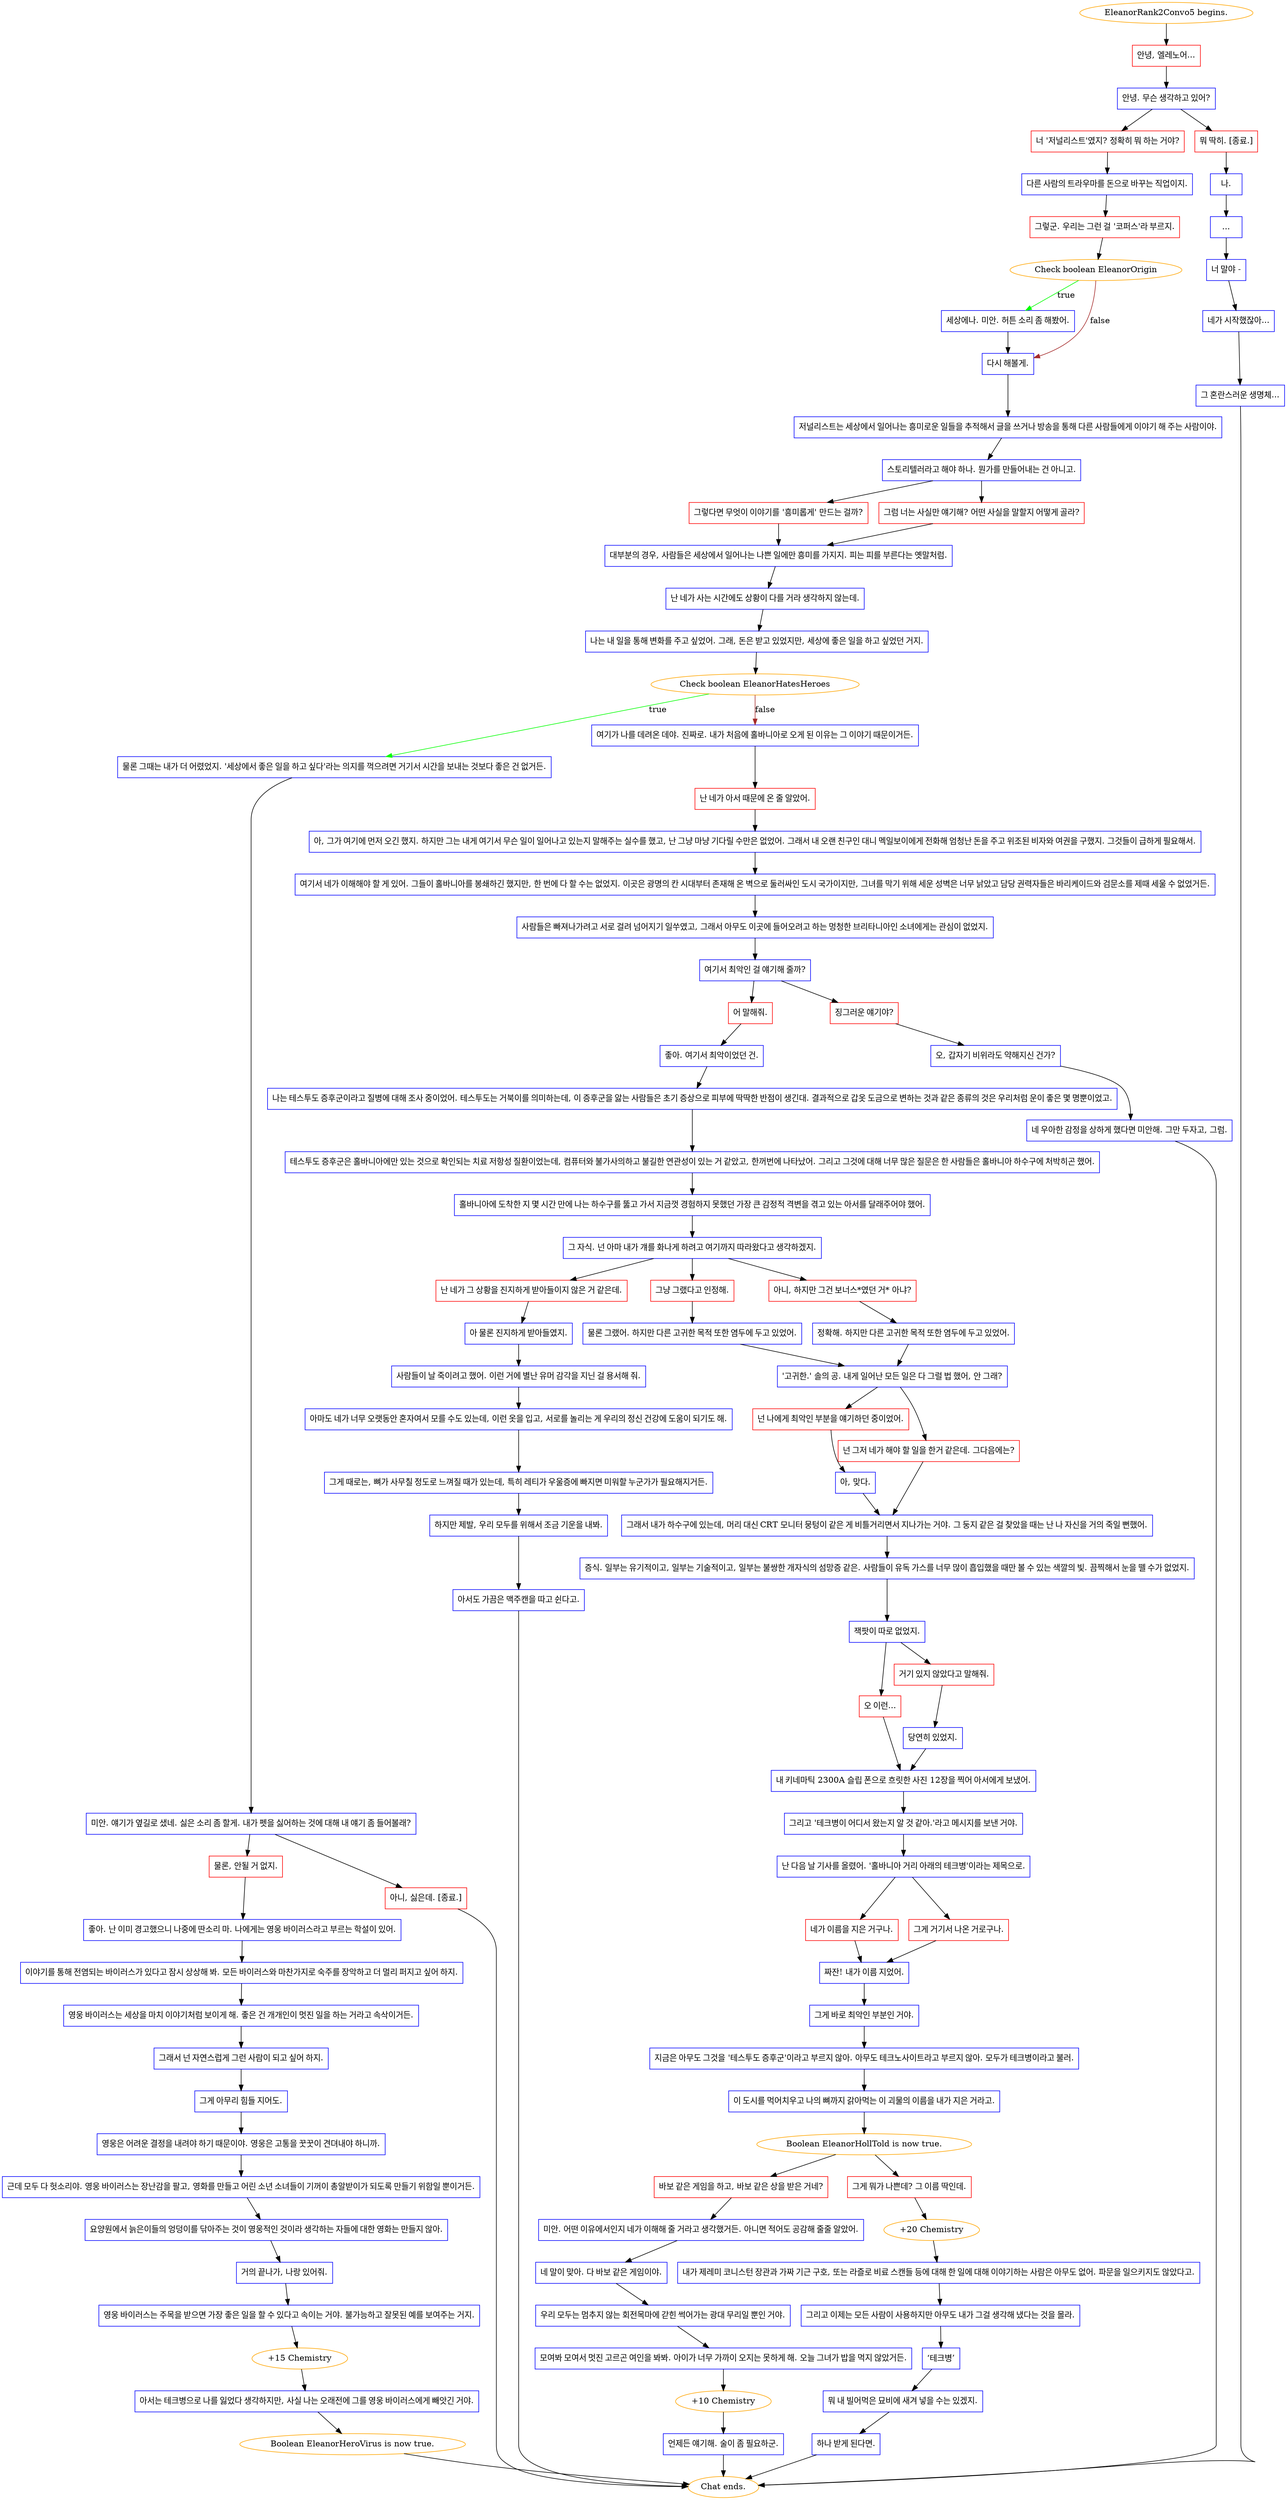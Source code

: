 digraph {
	"EleanorRank2Convo5 begins." [color=orange];
		"EleanorRank2Convo5 begins." -> j693205084;
	j693205084 [label="안녕, 엘레노어...",shape=box,color=red];
		j693205084 -> j902193385;
	j902193385 [label="안녕. 무슨 생각하고 있어?",shape=box,color=blue];
		j902193385 -> j1216236293;
		j902193385 -> j4202866194;
	j1216236293 [label="너 '저널리스트'였지? 정확히 뭐 하는 거야?",shape=box,color=red];
		j1216236293 -> j3159787469;
	j4202866194 [label="뭐 딱히. [종료.]",shape=box,color=red];
		j4202866194 -> j2968389542;
	j3159787469 [label="다른 사람의 트라우마를 돈으로 바꾸는 직업이지.",shape=box,color=blue];
		j3159787469 -> j303001298;
	j2968389542 [label="나.",shape=box,color=blue];
		j2968389542 -> j977050556;
	j303001298 [label="그렇군. 우리는 그런 걸 '코퍼스'라 부르지.",shape=box,color=red];
		j303001298 -> j2127172605;
	j977050556 [label="...",shape=box,color=blue];
		j977050556 -> j1219860319;
	j2127172605 [label="Check boolean EleanorOrigin",color=orange];
		j2127172605 -> j3205696525 [label=true,color=green];
		j2127172605 -> j3673410692 [label=false,color=brown];
	j1219860319 [label="너 말야 -",shape=box,color=blue];
		j1219860319 -> j1554715074;
	j3205696525 [label="세상에나. 미안. 허튼 소리 좀 해봤어.",shape=box,color=blue];
		j3205696525 -> j3673410692;
	j3673410692 [label="다시 해볼게.",shape=box,color=blue];
		j3673410692 -> j1911009818;
	j1554715074 [label="네가 시작했잖아...",shape=box,color=blue];
		j1554715074 -> j2821090913;
	j1911009818 [label="저널리스트는 세상에서 일어나는 흥미로운 일들을 추적해서 글을 쓰거나 방송을 통해 다른 사람들에게 이야기 해 주는 사람이야.",shape=box,color=blue];
		j1911009818 -> j427989323;
	j2821090913 [label="그 혼란스러운 생명체...",shape=box,color=blue];
		j2821090913 -> "Chat ends.";
	j427989323 [label="스토리텔러라고 해야 하나. 뭔가를 만들어내는 건 아니고.",shape=box,color=blue];
		j427989323 -> j3219621977;
		j427989323 -> j240132746;
	"Chat ends." [color=orange];
	j3219621977 [label="그렇다면 무엇이 이야기를 '흥미롭게' 만드는 걸까?",shape=box,color=red];
		j3219621977 -> j1392049924;
	j240132746 [label="그럼 너는 사실만 얘기해? 어떤 사실을 말할지 어떻게 골라?",shape=box,color=red];
		j240132746 -> j1392049924;
	j1392049924 [label="대부분의 경우, 사람들은 세상에서 일어나는 나쁜 일에만 흥미를 가지지. 피는 피를 부른다는 옛말처럼.",shape=box,color=blue];
		j1392049924 -> j2531175109;
	j2531175109 [label="난 네가 사는 시간에도 상황이 다를 거라 생각하지 않는데.",shape=box,color=blue];
		j2531175109 -> j4132479504;
	j4132479504 [label="나는 내 일을 통해 변화를 주고 싶었어. 그래, 돈은 받고 있었지만, 세상에 좋은 일을 하고 싶었던 거지.",shape=box,color=blue];
		j4132479504 -> j2916376111;
	j2916376111 [label="Check boolean EleanorHatesHeroes",color=orange];
		j2916376111 -> j2978115546 [label=true,color=green];
		j2916376111 -> j3997188568 [label=false,color=brown];
	j2978115546 [label="물론 그때는 내가 더 어렸었지. '세상에서 좋은 일을 하고 싶다'라는 의지를 꺽으려면 거기서 시간을 보내는 것보다 좋은 건 없거든.",shape=box,color=blue];
		j2978115546 -> j1563720112;
	j3997188568 [label="여기가 나를 데려온 데야. 진짜로. 내가 처음에 홀바니아로 오게 된 이유는 그 이야기 때문이거든.",shape=box,color=blue];
		j3997188568 -> j1661145636;
	j1563720112 [label="미안. 얘기가 옆길로 샜네. 싫은 소리 좀 할게. 내가 펫을 싫어하는 것에 대해 내 얘기 좀 들어볼래?",shape=box,color=blue];
		j1563720112 -> j2127297069;
		j1563720112 -> j2440081269;
	j1661145636 [label="난 네가 아서 때문에 온 줄 알았어.",shape=box,color=red];
		j1661145636 -> j302633401;
	j2127297069 [label="물론, 안될 거 없지.",shape=box,color=red];
		j2127297069 -> j4235727579;
	j2440081269 [label="아니, 싫은데. [종료.]",shape=box,color=red];
		j2440081269 -> "Chat ends.";
	j302633401 [label="아, 그가 여기에 먼저 오긴 했지. 하지만 그는 내게 여기서 무슨 일이 일어나고 있는지 말해주는 실수를 했고, 난 그냥 마냥 기다릴 수만은 없었어. 그래서 내 오랜 친구인 대니 멕일보이에게 전화해 엄청난 돈을 주고 위조된 비자와 여권을 구했지. 그것들이 급하게 필요해서.",shape=box,color=blue];
		j302633401 -> j3512717832;
	j4235727579 [label="좋아. 난 이미 경고했으니 나중에 딴소리 마. 나에게는 영웅 바이러스라고 부르는 학설이 있어.",shape=box,color=blue];
		j4235727579 -> j1211978262;
	j3512717832 [label="여기서 네가 이해해야 할 게 있어. 그들이 홀바니아를 봉쇄하긴 했지만, 한 번에 다 할 수는 없었지. 이곳은 광명의 칸 시대부터 존재해 온 벽으로 둘러싸인 도시 국가이지만, 그녀를 막기 위해 세운 성벽은 너무 낡았고 담당 권력자들은 바리케이드와 검문소를 제때 세울 수 없었거든.",shape=box,color=blue];
		j3512717832 -> j1115216386;
	j1211978262 [label="이야기를 통해 전염되는 바이러스가 있다고 잠시 상상해 봐. 모든 바이러스와 마찬가지로 숙주를 장악하고 더 멀리 퍼지고 싶어 하지.",shape=box,color=blue];
		j1211978262 -> j590217812;
	j1115216386 [label="사람들은 빠져나가려고 서로 걸려 넘어지기 일쑤였고, 그래서 아무도 이곳에 들어오려고 하는 멍청한 브리타니아인 소녀에게는 관심이 없었지.",shape=box,color=blue];
		j1115216386 -> j593389370;
	j590217812 [label="영웅 바이러스는 세상을 마치 이야기처럼 보이게 해. 좋은 건 개개인이 멋진 일을 하는 거라고 속삭이거든.",shape=box,color=blue];
		j590217812 -> j1972331946;
	j593389370 [label="여기서 최악인 걸 얘기해 줄까?",shape=box,color=blue];
		j593389370 -> j4043791911;
		j593389370 -> j3668949055;
	j1972331946 [label="그래서 넌 자연스럽게 그런 사람이 되고 싶어 하지.",shape=box,color=blue];
		j1972331946 -> j1343069998;
	j4043791911 [label="어 말해줘.",shape=box,color=red];
		j4043791911 -> j1673139429;
	j3668949055 [label="징그러운 얘기야?",shape=box,color=red];
		j3668949055 -> j1750786334;
	j1343069998 [label="그게 아무리 힘들 지어도.",shape=box,color=blue];
		j1343069998 -> j1899695403;
	j1673139429 [label="좋아. 여기서 최악이었던 건.",shape=box,color=blue];
		j1673139429 -> j119442026;
	j1750786334 [label="오, 갑자기 비위라도 약해지신 건가?",shape=box,color=blue];
		j1750786334 -> j402257293;
	j1899695403 [label="영웅은 어려운 결정을 내려야 하기 때문이야. 영웅은 고통을 꿋꿋이 견뎌내야 하니까.",shape=box,color=blue];
		j1899695403 -> j3186761425;
	j119442026 [label="나는 테스투도 증후군이라고 질병에 대해 조사 중이었어. 테스투도는 거북이를 의미하는데, 이 증후군을 앓는 사람들은 초기 증상으로 피부에 딱딱한 반점이 생긴대. 결과적으로 갑옷 도금으로 변하는 것과 같은 종류의 것은 우리처럼 운이 좋은 몇 명뿐이었고.",shape=box,color=blue];
		j119442026 -> j2542950310;
	j402257293 [label="네 우아한 감정을 상하게 했다면 미안해. 그만 두자고, 그럼.",shape=box,color=blue];
		j402257293 -> "Chat ends.";
	j3186761425 [label="근데 모두 다 헛소리야. 영웅 바이러스는 장난감을 팔고, 영화를 만들고 어린 소년 소녀들이 기꺼이 총알받이가 되도록 만들기 위함일 뿐이거든.",shape=box,color=blue];
		j3186761425 -> j51470104;
	j2542950310 [label="테스투도 증후군은 홀바니아에만 있는 것으로 확인되는 치료 저항성 질환이었는데, 컴퓨터와 불가사의하고 불길한 연관성이 있는 거 같았고, 한꺼번에 나타났어. 그리고 그것에 대해 너무 많은 질문은 한 사람들은 홀바니아 하수구에 처박히곤 했어.",shape=box,color=blue];
		j2542950310 -> j570005750;
	j51470104 [label="요양원에서 늙은이들의 엉덩이를 닦아주는 것이 영웅적인 것이라 생각하는 자들에 대한 영화는 만들지 않아.",shape=box,color=blue];
		j51470104 -> j1302536359;
	j570005750 [label="홀바니아에 도착한 지 몇 시간 만에 나는 하수구를 뚫고 가서 지금껏 경험하지 못했던 가장 큰 감정적 격변을 겪고 있는 아서를 달래주어야 했어.",shape=box,color=blue];
		j570005750 -> j521087952;
	j1302536359 [label="거의 끝나가, 나랑 있어줘.",shape=box,color=blue];
		j1302536359 -> j2667151578;
	j521087952 [label="그 자식. 넌 아마 내가 걔를 화나게 하려고 여기까지 따라왔다고 생각하겠지.",shape=box,color=blue];
		j521087952 -> j1659032224;
		j521087952 -> j3831343900;
		j521087952 -> j3724621119;
	j2667151578 [label="영웅 바이러스는 주목을 받으면 가장 좋은 일을 할 수 있다고 속이는 거야. 불가능하고 잘못된 예를 보여주는 거지.",shape=box,color=blue];
		j2667151578 -> j586586486;
	j1659032224 [label="난 네가 그 상황을 진지하게 받아들이지 않은 거 같은데.",shape=box,color=red];
		j1659032224 -> j1126921261;
	j3831343900 [label="그냥 그랬다고 인정해.",shape=box,color=red];
		j3831343900 -> j278472865;
	j3724621119 [label="아니, 하지만 그건 보너스*였던 거* 아냐?",shape=box,color=red];
		j3724621119 -> j1116442630;
	j586586486 [label="+15 Chemistry",color=orange];
		j586586486 -> j4055118352;
	j1126921261 [label="아 물론 진지하게 받아들였지.",shape=box,color=blue];
		j1126921261 -> j499810882;
	j278472865 [label="물론 그랬어. 하지만 다른 고귀한 목적 또한 염두에 두고 있었어.",shape=box,color=blue];
		j278472865 -> j3655890218;
	j1116442630 [label="정확해. 하지만 다른 고귀한 목적 또한 염두에 두고 있었어.",shape=box,color=blue];
		j1116442630 -> j3655890218;
	j4055118352 [label="아서는 테크병으로 나를 잃었다 생각하지만, 사실 나는 오래전에 그를 영웅 바이러스에게 빼앗긴 거야.",shape=box,color=blue];
		j4055118352 -> j3440758730;
	j499810882 [label="사람들이 날 죽이려고 했어. 이런 거에 별난 유머 감각을 지닌 걸 용서해 줘.",shape=box,color=blue];
		j499810882 -> j2341875842;
	j3655890218 [label="'고귀한.' 솔의 공. 내게 일어난 모든 일은 다 그럴 법 했어, 안 그래?",shape=box,color=blue];
		j3655890218 -> j3775776354;
		j3655890218 -> j1823482861;
	j3440758730 [label="Boolean EleanorHeroVirus is now true.",color=orange];
		j3440758730 -> "Chat ends.";
	j2341875842 [label="아마도 네가 너무 오랫동안 혼자여서 모를 수도 있는데, 이런 옷을 입고, 서로를 놀리는 게 우리의 정신 건강에 도움이 되기도 해.",shape=box,color=blue];
		j2341875842 -> j1849195975;
	j3775776354 [label="넌 나에게 최악인 부분을 얘기하던 중이었어.",shape=box,color=red];
		j3775776354 -> j1378174969;
	j1823482861 [label="넌 그저 네가 해야 할 일을 한거 같은데. 그다음에는?",shape=box,color=red];
		j1823482861 -> j1485593005;
	j1849195975 [label="그게 때로는, 뼈가 사무칠 정도로 느껴질 때가 있는데, 특히 레티가 우울증에 빠지면 미워할 누군가가 필요해지거든.",shape=box,color=blue];
		j1849195975 -> j4182769719;
	j1378174969 [label="아, 맞다.",shape=box,color=blue];
		j1378174969 -> j1485593005;
	j1485593005 [label="그래서 내가 하수구에 있는데, 머리 대신 CRT 모니터 뭉텅이 같은 게 비틀거리면서 지나가는 거야. 그 둥지 같은 걸 찾았을 때는 난 나 자신을 거의 죽일 뻔했어.",shape=box,color=blue];
		j1485593005 -> j3953122043;
	j4182769719 [label="하지만 제발, 우리 모두를 위해서 조금 기운을 내봐.",shape=box,color=blue];
		j4182769719 -> j2031221287;
	j3953122043 [label="증식. 일부는 유기적이고, 일부는 기술적이고, 일부는 불쌍한 개자식의 섬망증 같은. 사람들이 유독 가스를 너무 많이 흡입했을 때만 볼 수 있는 색깔의 빛. 끔찍해서 눈을 뗄 수가 없었지.",shape=box,color=blue];
		j3953122043 -> j2413457707;
	j2031221287 [label="아서도 가끔은 맥주캔을 따고 쉰다고.",shape=box,color=blue];
		j2031221287 -> "Chat ends.";
	j2413457707 [label="잭팟이 따로 없었지.",shape=box,color=blue];
		j2413457707 -> j1696725100;
		j2413457707 -> j211642633;
	j1696725100 [label="오 이런...",shape=box,color=red];
		j1696725100 -> j1442117405;
	j211642633 [label="거기 있지 않았다고 말해줘.",shape=box,color=red];
		j211642633 -> j3837329706;
	j1442117405 [label="내 키네마틱 2300A 슬립 폰으로 흐릿한 사진 12장을 찍어 아서에게 보냈어.",shape=box,color=blue];
		j1442117405 -> j1764958469;
	j3837329706 [label="당연히 있었지.",shape=box,color=blue];
		j3837329706 -> j1442117405;
	j1764958469 [label="그리고 '테크병이 어디서 왔는지 알 것 같아.'라고 메시지를 보낸 거야.",shape=box,color=blue];
		j1764958469 -> j1440597512;
	j1440597512 [label="난 다음 날 기사를 올렸어. '홀바니아 거리 아래의 테크병'이라는 제목으로.",shape=box,color=blue];
		j1440597512 -> j1849001951;
		j1440597512 -> j4102020051;
	j1849001951 [label="네가 이름을 지은 거구나.",shape=box,color=red];
		j1849001951 -> j331391611;
	j4102020051 [label="그게 거기서 나온 거로구나.",shape=box,color=red];
		j4102020051 -> j331391611;
	j331391611 [label="짜잔! 내가 이름 지었어.",shape=box,color=blue];
		j331391611 -> j3086348056;
	j3086348056 [label="그게 바로 최악인 부분인 거야.",shape=box,color=blue];
		j3086348056 -> j2619793702;
	j2619793702 [label="지금은 아무도 그것을 '테스투도 증후군'이라고 부르지 않아. 아무도 테크노사이트라고 부르지 않아. 모두가 테크병이라고 불러.",shape=box,color=blue];
		j2619793702 -> j795837145;
	j795837145 [label="이 도시를 먹어치우고 나의 뼈까지 갉아먹는 이 괴물의 이름을 내가 지은 거라고.",shape=box,color=blue];
		j795837145 -> j1265973904;
	j1265973904 [label="Boolean EleanorHollTold is now true.",color=orange];
		j1265973904 -> j3127674224;
		j1265973904 -> j3423052562;
	j3127674224 [label="바보 같은 게임을 하고, 바보 같은 상을 받은 거네?",shape=box,color=red];
		j3127674224 -> j1800363597;
	j3423052562 [label="그게 뭐가 나쁜데? 그 이름 딱인데.",shape=box,color=red];
		j3423052562 -> j777052497;
	j1800363597 [label="미안. 어떤 이유에서인지 네가 이해해 줄 거라고 생각했거든. 아니면 적어도 공감해 줄줄 알았어.",shape=box,color=blue];
		j1800363597 -> j2529962777;
	j777052497 [label="+20 Chemistry",color=orange];
		j777052497 -> j2251387774;
	j2529962777 [label="네 말이 맞아. 다 바보 같은 게임이야.",shape=box,color=blue];
		j2529962777 -> j1875275653;
	j2251387774 [label="내가 제레미 코니스턴 장관과 가짜 기근 구호, 또는 라즐로 비료 스캔들 등에 대해 한 일에 대해 이야기하는 사람은 아무도 없어. 파문을 일으키지도 않았다고.",shape=box,color=blue];
		j2251387774 -> j2018297536;
	j1875275653 [label="우리 모두는 멈추지 않는 회전목마에 갇힌 썩어가는 광대 무리일 뿐인 거야.",shape=box,color=blue];
		j1875275653 -> j259943712;
	j2018297536 [label="그리고 이제는 모든 사람이 사용하지만 아무도 내가 그걸 생각해 냈다는 것을 몰라.",shape=box,color=blue];
		j2018297536 -> j4124741645;
	j259943712 [label="모여봐 모여서 멋진 고르곤 여인을 봐봐. 아이가 너무 가까이 오지는 못하게 해. 오늘 그녀가 밥을 먹지 않았거든.",shape=box,color=blue];
		j259943712 -> j2887381518;
	j4124741645 [label="‘테크병’",shape=box,color=blue];
		j4124741645 -> j1223923376;
	j2887381518 [label="+10 Chemistry",color=orange];
		j2887381518 -> j475833491;
	j1223923376 [label="뭐 내 빌어먹은 묘비에 새겨 넣을 수는 있겠지.",shape=box,color=blue];
		j1223923376 -> j1655904464;
	j475833491 [label="언제든 얘기해. 술이 좀 필요하군.",shape=box,color=blue];
		j475833491 -> "Chat ends.";
	j1655904464 [label="하나 받게 된다면.",shape=box,color=blue];
		j1655904464 -> "Chat ends.";
}